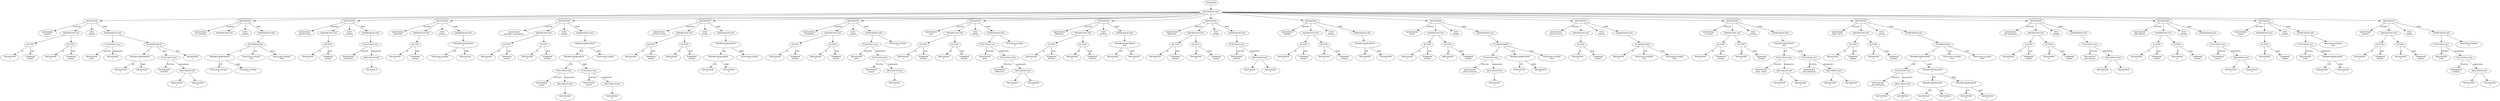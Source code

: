 digraph AST {
node0 [label="PROGRAM"]
node1 [label="DEFINITION-LIST"]
node2 [label="DEFINITION"]
node3 [label="IDENTIFIER\nloopToN"]
node4 [label="PARAMETER-LIST"]
node5 [label="ID-TYPE"]
node6 [label="IDENTIFIER\na"]
node7 [label="TERMINAL\ninteger"]
node8 [label="ID-TYPE"]
node9 [label="IDENTIFIER\nb"]
node10 [label="TERMINAL\ninteger"]
node11 [label="TYPE\ninteger"]
node12 [label="EXPRESSION-LIST"]
node13 [label="FUNCTION-CALL"]
node14 [label="IDENTIFIER\nprint"]
node15 [label="IDENTIFIER\na"]
node16 [label="IF-EXPRESSION"]
node17 [label="BINARY-EXPRESSION\n<"]
node18 [label="IDENTIFIER\na"]
node19 [label="IDENTIFIER\nb"]
node20 [label="FUNCTION-CALL"]
node21 [label="IDENTIFIER\nloopToN"]
node22 [label="ARGUMENT-LIST"]
node23 [label="IDENTIFIER\na"]
node24 [label="IDENTIFIER\nb"]
node25 [label="IDENTIFIER\na"]
node26 [label="DEFINITION"]
node27 [label="IDENTIFIER\nis_5_positive"]
node28 [label="PARAMETER-LIST"]
node29 [label="TYPE\nboolean"]
node30 [label="EXPRESSION-LIST"]
node31 [label="IF-EXPRESSION"]
node32 [label="BINARY-EXPRESSION\n<"]
node33 [label="INTEGER-LITERAL\n0"]
node34 [label="INTEGER-LITERAL\n5"]
node35 [label="BOOLEAN-LITERAL\ntrue"]
node36 [label="BOOLEAN-LITERAL\nfalse"]
node37 [label="DEFINITION"]
node38 [label="IDENTIFIER\ngreater_than"]
node39 [label="PARAMETER-LIST"]
node40 [label="ID-TYPE"]
node41 [label="IDENTIFIER\na"]
node42 [label="TERMINAL\ninteger"]
node43 [label="TYPE\nboolean"]
node44 [label="EXPRESSION-LIST"]
node45 [label="FUNCTION-CALL"]
node46 [label="IDENTIFIER\nredundant"]
node47 [label="ARGUMENT-LIST"]
node48 [label="IDENTIFIER\na"]
node49 [label="DEFINITION"]
node50 [label="IDENTIFIER\nredundant"]
node51 [label="PARAMETER-LIST"]
node52 [label="ID-TYPE"]
node53 [label="IDENTIFIER\na"]
node54 [label="TERMINAL\ninteger"]
node55 [label="TYPE\nboolean"]
node56 [label="EXPRESSION-LIST"]
node57 [label="BINARY-EXPRESSION\n<"]
node58 [label="INTEGER-LITERAL\n0"]
node59 [label="IDENTIFIER\na"]
node60 [label="DEFINITION"]
node61 [label="IDENTIFIER\ncalculate_meansquare"]
node62 [label="PARAMETER-LIST"]
node63 [label="ID-TYPE"]
node64 [label="IDENTIFIER\na"]
node65 [label="TERMINAL\ninteger"]
node66 [label="ID-TYPE"]
node67 [label="IDENTIFIER\nb"]
node68 [label="TERMINAL\ninteger"]
node69 [label="TYPE\ninteger"]
node70 [label="EXPRESSION-LIST"]
node71 [label="BINARY-EXPRESSION\n/"]
node72 [label="BINARY-EXPRESSION\n+"]
node73 [label="FUNCTION-CALL"]
node74 [label="IDENTIFIER\nsquare"]
node75 [label="ARGUMENT-LIST"]
node76 [label="IDENTIFIER\na"]
node77 [label="FUNCTION-CALL"]
node78 [label="IDENTIFIER\nsquare"]
node79 [label="ARGUMENT-LIST"]
node80 [label="IDENTIFIER\nb"]
node81 [label="INTEGER-LITERAL\n2"]
node82 [label="DEFINITION"]
node83 [label="IDENTIFIER\ncalculate_mean"]
node84 [label="PARAMETER-LIST"]
node85 [label="ID-TYPE"]
node86 [label="IDENTIFIER\na"]
node87 [label="TERMINAL\ninteger"]
node88 [label="ID-TYPE"]
node89 [label="IDENTIFIER\nb"]
node90 [label="TERMINAL\ninteger"]
node91 [label="TYPE\ninteger"]
node92 [label="EXPRESSION-LIST"]
node93 [label="BINARY-EXPRESSION\n/"]
node94 [label="BINARY-EXPRESSION\n+"]
node95 [label="IDENTIFIER\na"]
node96 [label="IDENTIFIER\nb"]
node97 [label="INTEGER-LITERAL\n2"]
node98 [label="DEFINITION"]
node99 [label="IDENTIFIER\nresultprint"]
node100 [label="PARAMETER-LIST"]
node101 [label="ID-TYPE"]
node102 [label="IDENTIFIER\na"]
node103 [label="TERMINAL\ninteger"]
node104 [label="ID-TYPE"]
node105 [label="IDENTIFIER\nb"]
node106 [label="TERMINAL\ninteger"]
node107 [label="TYPE\ninteger"]
node108 [label="EXPRESSION-LIST"]
node109 [label="FUNCTION-CALL"]
node110 [label="IDENTIFIER\nprint"]
node111 [label="FUNCTION-CALL"]
node112 [label="IDENTIFIER\nsquare"]
node113 [label="ARGUMENT-LIST"]
node114 [label="IDENTIFIER\na"]
node115 [label="INTEGER-LITERAL\n0"]
node116 [label="DEFINITION"]
node117 [label="IDENTIFIER\nprint"]
node118 [label="PARAMETER-LIST"]
node119 [label="ID-TYPE"]
node120 [label="IDENTIFIER\na"]
node121 [label="TERMINAL\ninteger"]
node122 [label="ID-TYPE"]
node123 [label="IDENTIFIER\nb"]
node124 [label="TERMINAL\ninteger"]
node125 [label="TYPE\ninteger"]
node126 [label="EXPRESSION-LIST"]
node127 [label="FUNCTION-CALL"]
node128 [label="IDENTIFIER\nprint"]
node129 [label="FUNCTION-CALL"]
node130 [label="IDENTIFIER\ndifference"]
node131 [label="ARGUMENT-LIST"]
node132 [label="IDENTIFIER\na"]
node133 [label="IDENTIFIER\nb"]
node134 [label="INTEGER-LITERAL\n0"]
node135 [label="DEFINITION"]
node136 [label="IDENTIFIER\ndifference"]
node137 [label="PARAMETER-LIST"]
node138 [label="ID-TYPE"]
node139 [label="IDENTIFIER\na"]
node140 [label="TERMINAL\nboolean"]
node141 [label="ID-TYPE"]
node142 [label="IDENTIFIER\nb"]
node143 [label="TERMINAL\nboolean"]
node144 [label="TYPE\nboolean"]
node145 [label="EXPRESSION-LIST"]
node146 [label="BINARY-EXPRESSION\nand"]
node147 [label="IDENTIFIER\na"]
node148 [label="IDENTIFIER\nb"]
node149 [label="DEFINITION"]
node150 [label="IDENTIFIER\ndifference"]
node151 [label="PARAMETER-LIST"]
node152 [label="ID-TYPE"]
node153 [label="IDENTIFIER\na"]
node154 [label="TERMINAL\ninteger"]
node155 [label="ID-TYPE"]
node156 [label="IDENTIFIER\nb"]
node157 [label="TERMINAL\ninteger"]
node158 [label="TYPE\ninteger"]
node159 [label="EXPRESSION-LIST"]
node160 [label="FUNCTION-CALL"]
node161 [label="IDENTIFIER\nsubtract"]
node162 [label="ARGUMENT-LIST"]
node163 [label="IDENTIFIER\na"]
node164 [label="IDENTIFIER\nb"]
node165 [label="DEFINITION"]
node166 [label="IDENTIFIER\nmultiply"]
node167 [label="PARAMETER-LIST"]
node168 [label="ID-TYPE"]
node169 [label="IDENTIFIER\nx"]
node170 [label="TERMINAL\ninteger"]
node171 [label="ID-TYPE"]
node172 [label="IDENTIFIER\nx"]
node173 [label="TERMINAL\ninteger"]
node174 [label="TYPE\ninteger"]
node175 [label="EXPRESSION-LIST"]
node176 [label="BINARY-EXPRESSION\n*"]
node177 [label="IDENTIFIER\nx"]
node178 [label="IDENTIFIER\nx"]
node179 [label="DEFINITION"]
node180 [label="IDENTIFIER\ndivide"]
node181 [label="PARAMETER-LIST"]
node182 [label="ID-TYPE"]
node183 [label="IDENTIFIER\na"]
node184 [label="TERMINAL\ninteger"]
node185 [label="ID-TYPE"]
node186 [label="IDENTIFIER\nb"]
node187 [label="TERMINAL\ninteger"]
node188 [label="TYPE\ninteger"]
node189 [label="EXPRESSION-LIST"]
node190 [label="IF-EXPRESSION"]
node191 [label="FUNCTION-CALL"]
node192 [label="IDENTIFIER\ncheck_nonzero"]
node193 [label="ARGUMENT-LIST"]
node194 [label="IDENTIFIER\nb"]
node195 [label="BINARY-EXPRESSION\n/"]
node196 [label="IDENTIFIER\na"]
node197 [label="IDENTIFIER\nb"]
node198 [label="BOOLEAN-LITERAL\nfalse"]
node199 [label="DEFINITION"]
node200 [label="IDENTIFIER\ncheck_nonzero"]
node201 [label="PARAMETER-LIST"]
node202 [label="ID-TYPE"]
node203 [label="IDENTIFIER\nb"]
node204 [label="TERMINAL\ninteger"]
node205 [label="TYPE\nboolean"]
node206 [label="EXPRESSION-LIST"]
node207 [label="IF-EXPRESSION"]
node208 [label="IDENTIFIER\nb"]
node209 [label="BOOLEAN-LITERAL\ntrue"]
node210 [label="BOOLEAN-LITERAL\nfalse"]
node211 [label="DEFINITION"]
node212 [label="IDENTIFIER\nis_invalid"]
node213 [label="PARAMETER-LIST"]
node214 [label="ID-TYPE"]
node215 [label="IDENTIFIER\na"]
node216 [label="TERMINAL\ninteger"]
node217 [label="ID-TYPE"]
node218 [label="IDENTIFIER\nb"]
node219 [label="TERMINAL\ninteger"]
node220 [label="TYPE\nboolean"]
node221 [label="EXPRESSION-LIST"]
node222 [label="BINARY-EXPRESSION\nand"]
node223 [label="FUNCTION-CALL"]
node224 [label="IDENTIFIER\nlogic_check"]
node225 [label="ARGUMENT-LIST"]
node226 [label="IDENTIFIER\na"]
node227 [label="IDENTIFIER\nb"]
node228 [label="FUNCTION-CALL"]
node229 [label="IDENTIFIER\ncall_addsquare"]
node230 [label="ARGUMENT-LIST"]
node231 [label="IDENTIFIER\nb"]
node232 [label="IDENTIFIER\na"]
node233 [label="DEFINITION"]
node234 [label="IDENTIFIER\nlogic_check"]
node235 [label="PARAMETER-LIST"]
node236 [label="ID-TYPE"]
node237 [label="IDENTIFIER\na"]
node238 [label="TERMINAL\ninteger"]
node239 [label="ID-TYPE"]
node240 [label="IDENTIFIER\nb"]
node241 [label="TERMINAL\nboolean"]
node242 [label="TYPE\nboolean"]
node243 [label="EXPRESSION-LIST"]
node244 [label="IF-EXPRESSION"]
node245 [label="BINARY-EXPRESSION\n="]
node246 [label="FUNCTION-CALL"]
node247 [label="IDENTIFIER\ncall_addsquare"]
node248 [label="ARGUMENT-LIST"]
node249 [label="IDENTIFIER\na"]
node250 [label="IDENTIFIER\nb"]
node251 [label="BINARY-EXPRESSION\n+"]
node252 [label="BINARY-EXPRESSION\n*"]
node253 [label="IDENTIFIER\na"]
node254 [label="IDENTIFIER\na"]
node255 [label="BINARY-EXPRESSION\n*"]
node256 [label="IDENTIFIER\nb"]
node257 [label="IDENTIFIER\nb"]
node258 [label="BOOLEAN-LITERAL\ntrue"]
node259 [label="BOOLEAN-LITERAL\nfalse"]
node260 [label="DEFINITION"]
node261 [label="IDENTIFIER\ncall_addsquare"]
node262 [label="PARAMETER-LIST"]
node263 [label="ID-TYPE"]
node264 [label="IDENTIFIER\na"]
node265 [label="TERMINAL\ninteger"]
node266 [label="ID-TYPE"]
node267 [label="IDENTIFIER\nb"]
node268 [label="TERMINAL\ninteger"]
node269 [label="TYPE\ninteger"]
node270 [label="EXPRESSION-LIST"]
node271 [label="FUNCTION-CALL"]
node272 [label="IDENTIFIER\nadd_squares"]
node273 [label="ARGUMENT-LIST"]
node274 [label="IDENTIFIER\na"]
node275 [label="IDENTIFIER\nc"]
node276 [label="DEFINITION"]
node277 [label="IDENTIFIER\nadd_squares"]
node278 [label="PARAMETER-LIST"]
node279 [label="ID-TYPE"]
node280 [label="IDENTIFIER\na"]
node281 [label="TERMINAL\ninteger"]
node282 [label="ID-TYPE"]
node283 [label="IDENTIFIER\nb"]
node284 [label="TERMINAL\ninteger"]
node285 [label="TYPE\ninteger"]
node286 [label="EXPRESSION-LIST"]
node287 [label="FUNCTION-CALL"]
node288 [label="IDENTIFIER\nsquare"]
node289 [label="ARGUMENT-LIST"]
node290 [label="IDENTIFIER\na"]
node291 [label="IDENTIFIER\nb"]
node292 [label="DEFINITION"]
node293 [label="IDENTIFIER\nsquare"]
node294 [label="PARAMETER-LIST"]
node295 [label="ID-TYPE"]
node296 [label="IDENTIFIER\na"]
node297 [label="TERMINAL\ninteger"]
node298 [label="TYPE\ninteger"]
node299 [label="EXPRESSION-LIST"]
node300 [label="FUNCTION-CALL"]
node301 [label="IDENTIFIER\nprint"]
node302 [label="BINARY-EXPRESSION\n*"]
node303 [label="IDENTIFIER\na"]
node304 [label="IDENTIFIER\na"]
node305 [label="BOOLEAN-LITERAL\ntrue"]
node306 [label="DEFINITION"]
node307 [label="IDENTIFIER\nnotmain"]
node308 [label="PARAMETER-LIST"]
node309 [label="ID-TYPE"]
node310 [label="IDENTIFIER\na"]
node311 [label="TERMINAL\ninteger"]
node312 [label="ID-TYPE"]
node313 [label="IDENTIFIER\nb"]
node314 [label="TERMINAL\ninteger"]
node315 [label="TYPE\ninteger"]
node316 [label="EXPRESSION-LIST"]
node317 [label="FUNCTION-CALL"]
node318 [label="IDENTIFIER\nprint"]
node319 [label="FUNCTION-CALL"]
node320 [label="IDENTIFIER\nmultiply"]
node321 [label="ARGUMENT-LIST"]
node322 [label="IDENTIFIER\na"]
node323 [label="IDENTIFIER\nb"]
node324 [label="INTEGER-LITERAL\n0"]
node2 -> node3 [label="function"]
node5 -> node6 [label="id"]
node5 -> node7 [label="type"]
node4 -> node5
node8 -> node9 [label="id"]
node8 -> node10 [label="type"]
node4 -> node8
node2 -> node4
node2 -> node11
node13 -> node14 [label="function"]
node13 -> node15 [label="arguments"]
node12 -> node13
node17 -> node18 [label="left"]
node17 -> node19 [label="right"]
node16 -> node17 [label="if"]
node20 -> node21 [label="function"]
node22 -> node23
node22 -> node24
node20 -> node22 [label="arguments"]
node16 -> node20 [label="else"]
node16 -> node25 [label="then"]
node12 -> node16
node2 -> node12 [label="body"]
node1 -> node2
node26 -> node27 [label="function"]
node26 -> node28
node26 -> node29
node32 -> node33 [label="left"]
node32 -> node34 [label="right"]
node31 -> node32 [label="if"]
node31 -> node35 [label="else"]
node31 -> node36 [label="then"]
node30 -> node31
node26 -> node30 [label="body"]
node1 -> node26
node37 -> node38 [label="function"]
node40 -> node41 [label="id"]
node40 -> node42 [label="type"]
node39 -> node40
node37 -> node39
node37 -> node43
node45 -> node46 [label="function"]
node47 -> node48
node45 -> node47 [label="arguments"]
node44 -> node45
node37 -> node44 [label="body"]
node1 -> node37
node49 -> node50 [label="function"]
node52 -> node53 [label="id"]
node52 -> node54 [label="type"]
node51 -> node52
node49 -> node51
node49 -> node55
node57 -> node58 [label="left"]
node57 -> node59 [label="right"]
node56 -> node57
node49 -> node56 [label="body"]
node1 -> node49
node60 -> node61 [label="function"]
node63 -> node64 [label="id"]
node63 -> node65 [label="type"]
node62 -> node63
node66 -> node67 [label="id"]
node66 -> node68 [label="type"]
node62 -> node66
node60 -> node62
node60 -> node69
node73 -> node74 [label="function"]
node75 -> node76
node73 -> node75 [label="arguments"]
node72 -> node73 [label="left"]
node77 -> node78 [label="function"]
node79 -> node80
node77 -> node79 [label="arguments"]
node72 -> node77 [label="right"]
node71 -> node72 [label="left"]
node71 -> node81 [label="right"]
node70 -> node71
node60 -> node70 [label="body"]
node1 -> node60
node82 -> node83 [label="function"]
node85 -> node86 [label="id"]
node85 -> node87 [label="type"]
node84 -> node85
node88 -> node89 [label="id"]
node88 -> node90 [label="type"]
node84 -> node88
node82 -> node84
node82 -> node91
node94 -> node95 [label="left"]
node94 -> node96 [label="right"]
node93 -> node94 [label="left"]
node93 -> node97 [label="right"]
node92 -> node93
node82 -> node92 [label="body"]
node1 -> node82
node98 -> node99 [label="function"]
node101 -> node102 [label="id"]
node101 -> node103 [label="type"]
node100 -> node101
node104 -> node105 [label="id"]
node104 -> node106 [label="type"]
node100 -> node104
node98 -> node100
node98 -> node107
node109 -> node110 [label="function"]
node111 -> node112 [label="function"]
node113 -> node114
node111 -> node113 [label="arguments"]
node109 -> node111 [label="arguments"]
node108 -> node109
node108 -> node115
node98 -> node108 [label="body"]
node1 -> node98
node116 -> node117 [label="function"]
node119 -> node120 [label="id"]
node119 -> node121 [label="type"]
node118 -> node119
node122 -> node123 [label="id"]
node122 -> node124 [label="type"]
node118 -> node122
node116 -> node118
node116 -> node125
node127 -> node128 [label="function"]
node129 -> node130 [label="function"]
node131 -> node132
node131 -> node133
node129 -> node131 [label="arguments"]
node127 -> node129 [label="arguments"]
node126 -> node127
node126 -> node134
node116 -> node126 [label="body"]
node1 -> node116
node135 -> node136 [label="function"]
node138 -> node139 [label="id"]
node138 -> node140 [label="type"]
node137 -> node138
node141 -> node142 [label="id"]
node141 -> node143 [label="type"]
node137 -> node141
node135 -> node137
node135 -> node144
node146 -> node147 [label="left"]
node146 -> node148 [label="right"]
node145 -> node146
node135 -> node145 [label="body"]
node1 -> node135
node149 -> node150 [label="function"]
node152 -> node153 [label="id"]
node152 -> node154 [label="type"]
node151 -> node152
node155 -> node156 [label="id"]
node155 -> node157 [label="type"]
node151 -> node155
node149 -> node151
node149 -> node158
node160 -> node161 [label="function"]
node162 -> node163
node162 -> node164
node160 -> node162 [label="arguments"]
node159 -> node160
node149 -> node159 [label="body"]
node1 -> node149
node165 -> node166 [label="function"]
node168 -> node169 [label="id"]
node168 -> node170 [label="type"]
node167 -> node168
node171 -> node172 [label="id"]
node171 -> node173 [label="type"]
node167 -> node171
node165 -> node167
node165 -> node174
node176 -> node177 [label="left"]
node176 -> node178 [label="right"]
node175 -> node176
node165 -> node175 [label="body"]
node1 -> node165
node179 -> node180 [label="function"]
node182 -> node183 [label="id"]
node182 -> node184 [label="type"]
node181 -> node182
node185 -> node186 [label="id"]
node185 -> node187 [label="type"]
node181 -> node185
node179 -> node181
node179 -> node188
node191 -> node192 [label="function"]
node193 -> node194
node191 -> node193 [label="arguments"]
node190 -> node191 [label="if"]
node195 -> node196 [label="left"]
node195 -> node197 [label="right"]
node190 -> node195 [label="else"]
node190 -> node198 [label="then"]
node189 -> node190
node179 -> node189 [label="body"]
node1 -> node179
node199 -> node200 [label="function"]
node202 -> node203 [label="id"]
node202 -> node204 [label="type"]
node201 -> node202
node199 -> node201
node199 -> node205
node207 -> node208 [label="if"]
node207 -> node209 [label="else"]
node207 -> node210 [label="then"]
node206 -> node207
node199 -> node206 [label="body"]
node1 -> node199
node211 -> node212 [label="function"]
node214 -> node215 [label="id"]
node214 -> node216 [label="type"]
node213 -> node214
node217 -> node218 [label="id"]
node217 -> node219 [label="type"]
node213 -> node217
node211 -> node213
node211 -> node220
node223 -> node224 [label="function"]
node225 -> node226
node225 -> node227
node223 -> node225 [label="arguments"]
node222 -> node223 [label="left"]
node228 -> node229 [label="function"]
node230 -> node231
node230 -> node232
node228 -> node230 [label="arguments"]
node222 -> node228 [label="right"]
node221 -> node222
node211 -> node221 [label="body"]
node1 -> node211
node233 -> node234 [label="function"]
node236 -> node237 [label="id"]
node236 -> node238 [label="type"]
node235 -> node236
node239 -> node240 [label="id"]
node239 -> node241 [label="type"]
node235 -> node239
node233 -> node235
node233 -> node242
node246 -> node247 [label="function"]
node248 -> node249
node248 -> node250
node246 -> node248 [label="arguments"]
node245 -> node246 [label="left"]
node252 -> node253 [label="left"]
node252 -> node254 [label="right"]
node251 -> node252 [label="left"]
node255 -> node256 [label="left"]
node255 -> node257 [label="right"]
node251 -> node255 [label="right"]
node245 -> node251 [label="right"]
node244 -> node245 [label="if"]
node244 -> node258 [label="else"]
node244 -> node259 [label="then"]
node243 -> node244
node233 -> node243 [label="body"]
node1 -> node233
node260 -> node261 [label="function"]
node263 -> node264 [label="id"]
node263 -> node265 [label="type"]
node262 -> node263
node266 -> node267 [label="id"]
node266 -> node268 [label="type"]
node262 -> node266
node260 -> node262
node260 -> node269
node271 -> node272 [label="function"]
node273 -> node274
node273 -> node275
node271 -> node273 [label="arguments"]
node270 -> node271
node260 -> node270 [label="body"]
node1 -> node260
node276 -> node277 [label="function"]
node279 -> node280 [label="id"]
node279 -> node281 [label="type"]
node278 -> node279
node282 -> node283 [label="id"]
node282 -> node284 [label="type"]
node278 -> node282
node276 -> node278
node276 -> node285
node287 -> node288 [label="function"]
node289 -> node290
node289 -> node291
node287 -> node289 [label="arguments"]
node286 -> node287
node276 -> node286 [label="body"]
node1 -> node276
node292 -> node293 [label="function"]
node295 -> node296 [label="id"]
node295 -> node297 [label="type"]
node294 -> node295
node292 -> node294
node292 -> node298
node300 -> node301 [label="function"]
node302 -> node303 [label="left"]
node302 -> node304 [label="right"]
node300 -> node302 [label="arguments"]
node299 -> node300
node299 -> node305
node292 -> node299 [label="body"]
node1 -> node292
node306 -> node307 [label="function"]
node309 -> node310 [label="id"]
node309 -> node311 [label="type"]
node308 -> node309
node312 -> node313 [label="id"]
node312 -> node314 [label="type"]
node308 -> node312
node306 -> node308
node306 -> node315
node317 -> node318 [label="function"]
node319 -> node320 [label="function"]
node321 -> node322
node321 -> node323
node319 -> node321 [label="arguments"]
node317 -> node319 [label="arguments"]
node316 -> node317
node316 -> node324
node306 -> node316 [label="body"]
node1 -> node306
node0 -> node1
}